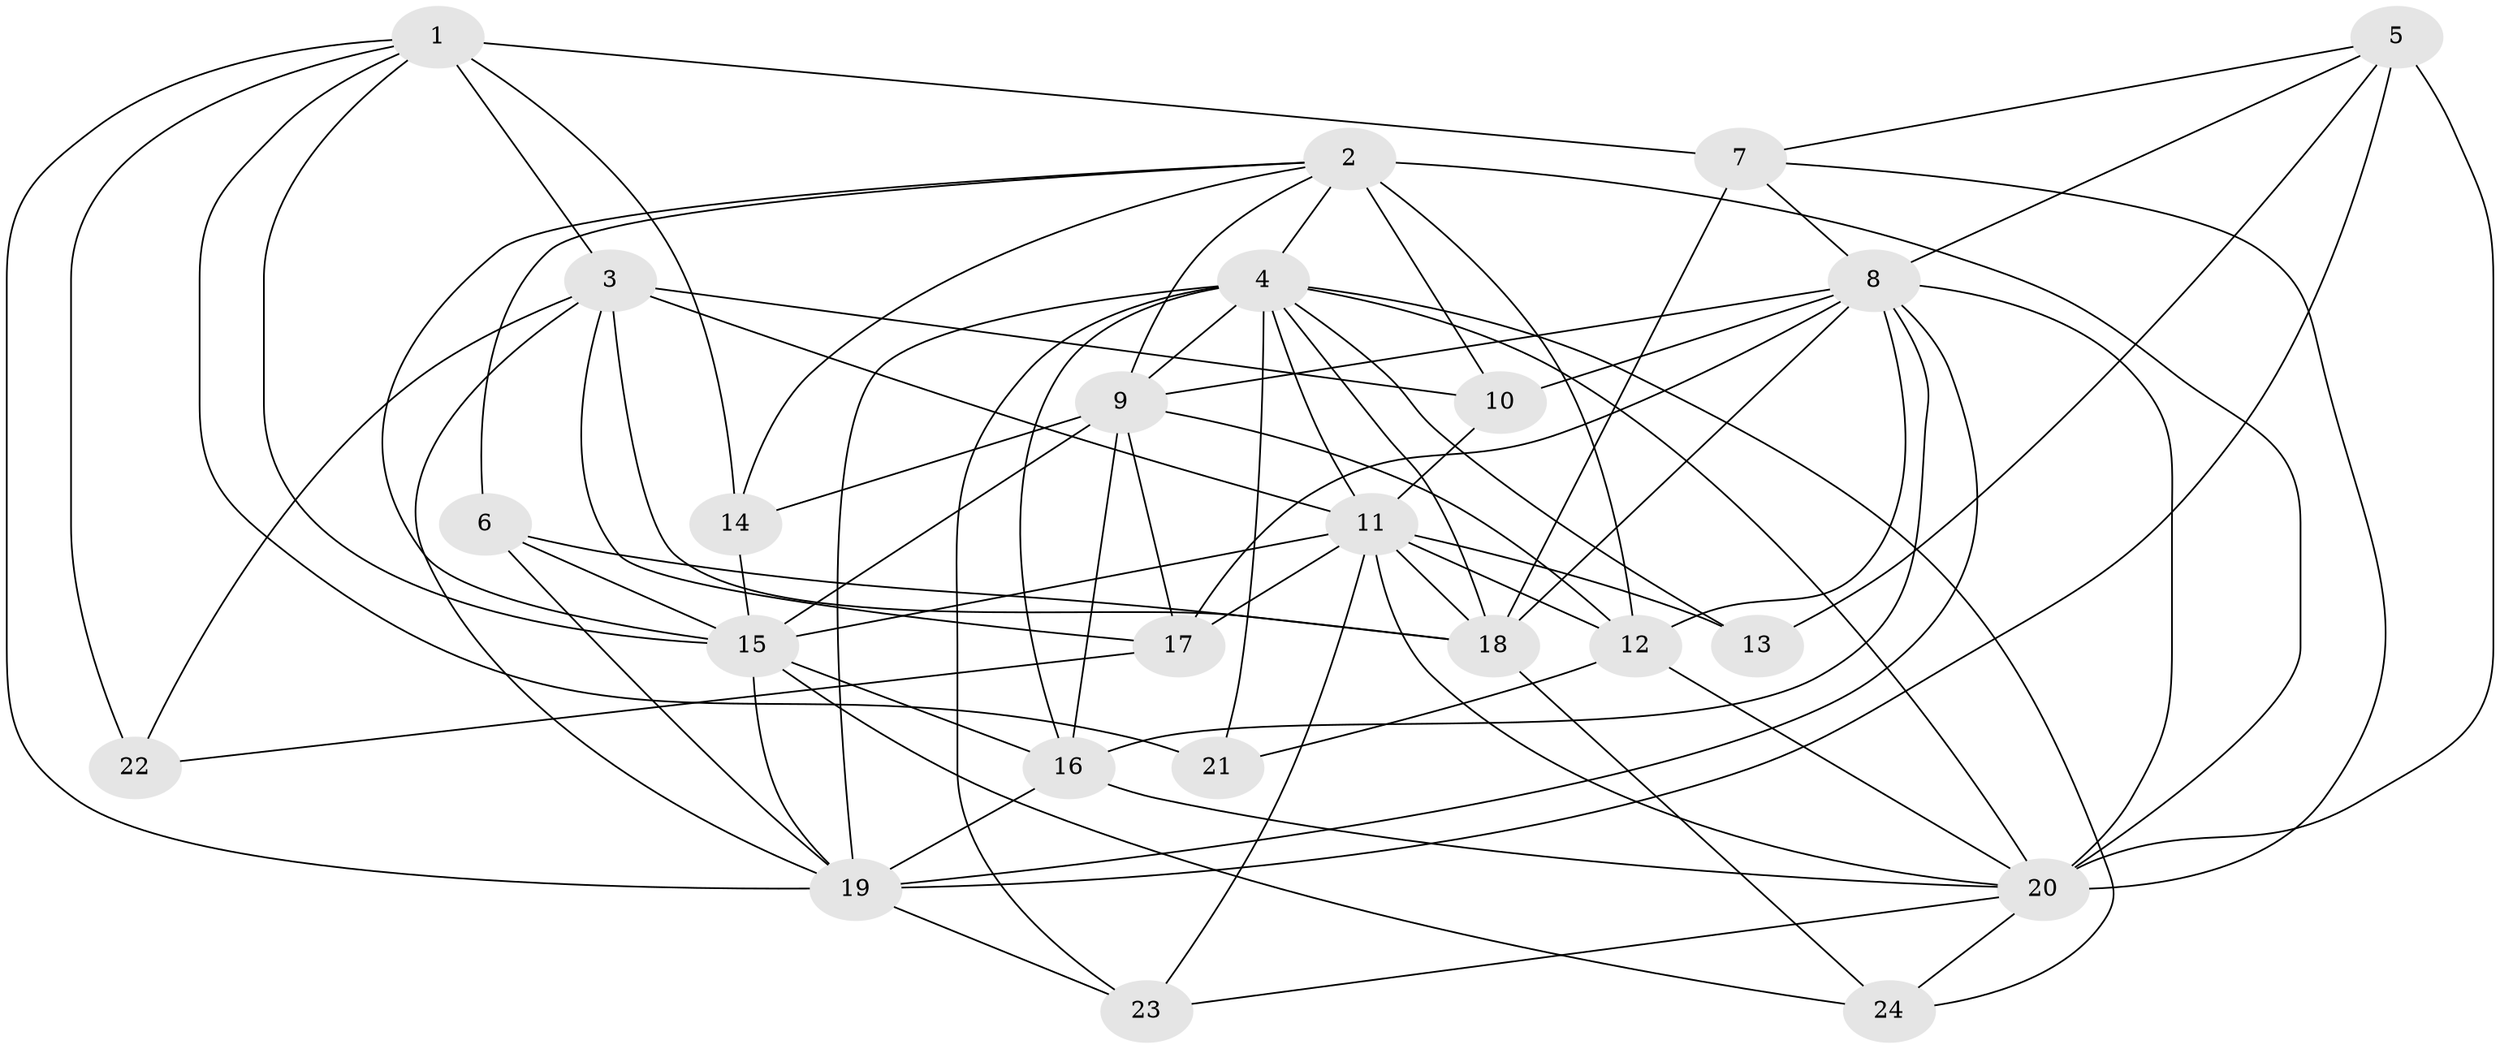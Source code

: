 // original degree distribution, {4: 1.0}
// Generated by graph-tools (version 1.1) at 2025/54/03/04/25 22:54:06]
// undirected, 24 vertices, 76 edges
graph export_dot {
  node [color=gray90,style=filled];
  1;
  2;
  3;
  4;
  5;
  6;
  7;
  8;
  9;
  10;
  11;
  12;
  13;
  14;
  15;
  16;
  17;
  18;
  19;
  20;
  21;
  22;
  23;
  24;
  1 -- 3 [weight=2.0];
  1 -- 7 [weight=2.0];
  1 -- 14 [weight=2.0];
  1 -- 15 [weight=1.0];
  1 -- 19 [weight=2.0];
  1 -- 21 [weight=2.0];
  1 -- 22 [weight=1.0];
  2 -- 4 [weight=1.0];
  2 -- 6 [weight=1.0];
  2 -- 9 [weight=1.0];
  2 -- 10 [weight=3.0];
  2 -- 12 [weight=1.0];
  2 -- 14 [weight=1.0];
  2 -- 15 [weight=1.0];
  2 -- 20 [weight=1.0];
  3 -- 10 [weight=1.0];
  3 -- 11 [weight=1.0];
  3 -- 17 [weight=1.0];
  3 -- 18 [weight=4.0];
  3 -- 19 [weight=1.0];
  3 -- 22 [weight=2.0];
  4 -- 9 [weight=1.0];
  4 -- 11 [weight=1.0];
  4 -- 13 [weight=1.0];
  4 -- 16 [weight=2.0];
  4 -- 18 [weight=1.0];
  4 -- 19 [weight=1.0];
  4 -- 20 [weight=1.0];
  4 -- 21 [weight=1.0];
  4 -- 23 [weight=1.0];
  4 -- 24 [weight=1.0];
  5 -- 7 [weight=1.0];
  5 -- 8 [weight=1.0];
  5 -- 13 [weight=1.0];
  5 -- 19 [weight=1.0];
  5 -- 20 [weight=2.0];
  6 -- 15 [weight=1.0];
  6 -- 18 [weight=3.0];
  6 -- 19 [weight=1.0];
  7 -- 8 [weight=1.0];
  7 -- 18 [weight=1.0];
  7 -- 20 [weight=1.0];
  8 -- 9 [weight=1.0];
  8 -- 10 [weight=1.0];
  8 -- 12 [weight=1.0];
  8 -- 16 [weight=2.0];
  8 -- 17 [weight=2.0];
  8 -- 18 [weight=1.0];
  8 -- 19 [weight=1.0];
  8 -- 20 [weight=1.0];
  9 -- 12 [weight=1.0];
  9 -- 14 [weight=2.0];
  9 -- 15 [weight=2.0];
  9 -- 16 [weight=1.0];
  9 -- 17 [weight=3.0];
  10 -- 11 [weight=1.0];
  11 -- 12 [weight=2.0];
  11 -- 13 [weight=2.0];
  11 -- 15 [weight=1.0];
  11 -- 17 [weight=1.0];
  11 -- 18 [weight=1.0];
  11 -- 20 [weight=1.0];
  11 -- 23 [weight=1.0];
  12 -- 20 [weight=2.0];
  12 -- 21 [weight=1.0];
  14 -- 15 [weight=1.0];
  15 -- 16 [weight=1.0];
  15 -- 19 [weight=1.0];
  15 -- 24 [weight=1.0];
  16 -- 19 [weight=1.0];
  16 -- 20 [weight=1.0];
  17 -- 22 [weight=1.0];
  18 -- 24 [weight=1.0];
  19 -- 23 [weight=1.0];
  20 -- 23 [weight=1.0];
  20 -- 24 [weight=1.0];
}
